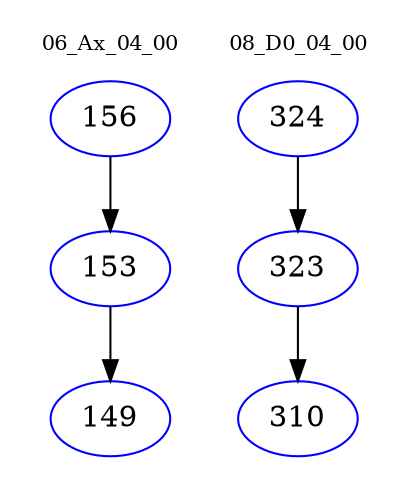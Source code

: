 digraph{
subgraph cluster_0 {
color = white
label = "06_Ax_04_00";
fontsize=10;
T0_156 [label="156", color="blue"]
T0_156 -> T0_153 [color="black"]
T0_153 [label="153", color="blue"]
T0_153 -> T0_149 [color="black"]
T0_149 [label="149", color="blue"]
}
subgraph cluster_1 {
color = white
label = "08_D0_04_00";
fontsize=10;
T1_324 [label="324", color="blue"]
T1_324 -> T1_323 [color="black"]
T1_323 [label="323", color="blue"]
T1_323 -> T1_310 [color="black"]
T1_310 [label="310", color="blue"]
}
}
